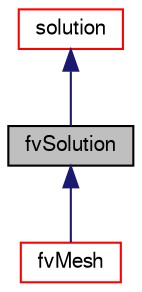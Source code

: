 digraph "fvSolution"
{
  bgcolor="transparent";
  edge [fontname="FreeSans",fontsize="10",labelfontname="FreeSans",labelfontsize="10"];
  node [fontname="FreeSans",fontsize="10",shape=record];
  Node0 [label="fvSolution",height=0.2,width=0.4,color="black", fillcolor="grey75", style="filled", fontcolor="black"];
  Node1 -> Node0 [dir="back",color="midnightblue",fontsize="10",style="solid",fontname="FreeSans"];
  Node1 [label="solution",height=0.2,width=0.4,color="red",URL="$a27078.html",tooltip="Selector class for relaxation factors, solver type and solution. "];
  Node0 -> Node18 [dir="back",color="midnightblue",fontsize="10",style="solid",fontname="FreeSans"];
  Node18 [label="fvMesh",height=0.2,width=0.4,color="red",URL="$a22766.html",tooltip="Mesh data needed to do the Finite Volume discretisation. "];
}
